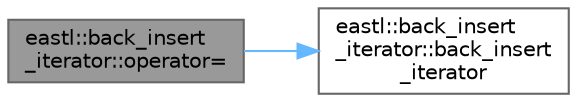 digraph "eastl::back_insert_iterator::operator="
{
 // LATEX_PDF_SIZE
  bgcolor="transparent";
  edge [fontname=Helvetica,fontsize=10,labelfontname=Helvetica,labelfontsize=10];
  node [fontname=Helvetica,fontsize=10,shape=box,height=0.2,width=0.4];
  rankdir="LR";
  Node1 [id="Node000001",label="eastl::back_insert\l_iterator::operator=",height=0.2,width=0.4,color="gray40", fillcolor="grey60", style="filled", fontcolor="black",tooltip=" "];
  Node1 -> Node2 [id="edge2_Node000001_Node000002",color="steelblue1",style="solid",tooltip=" "];
  Node2 [id="Node000002",label="eastl::back_insert\l_iterator::back_insert\l_iterator",height=0.2,width=0.4,color="grey40", fillcolor="white", style="filled",URL="$classeastl_1_1back__insert__iterator.html#a81f7a3038c102ea17ebdc6c01ca0d931",tooltip=" "];
}
